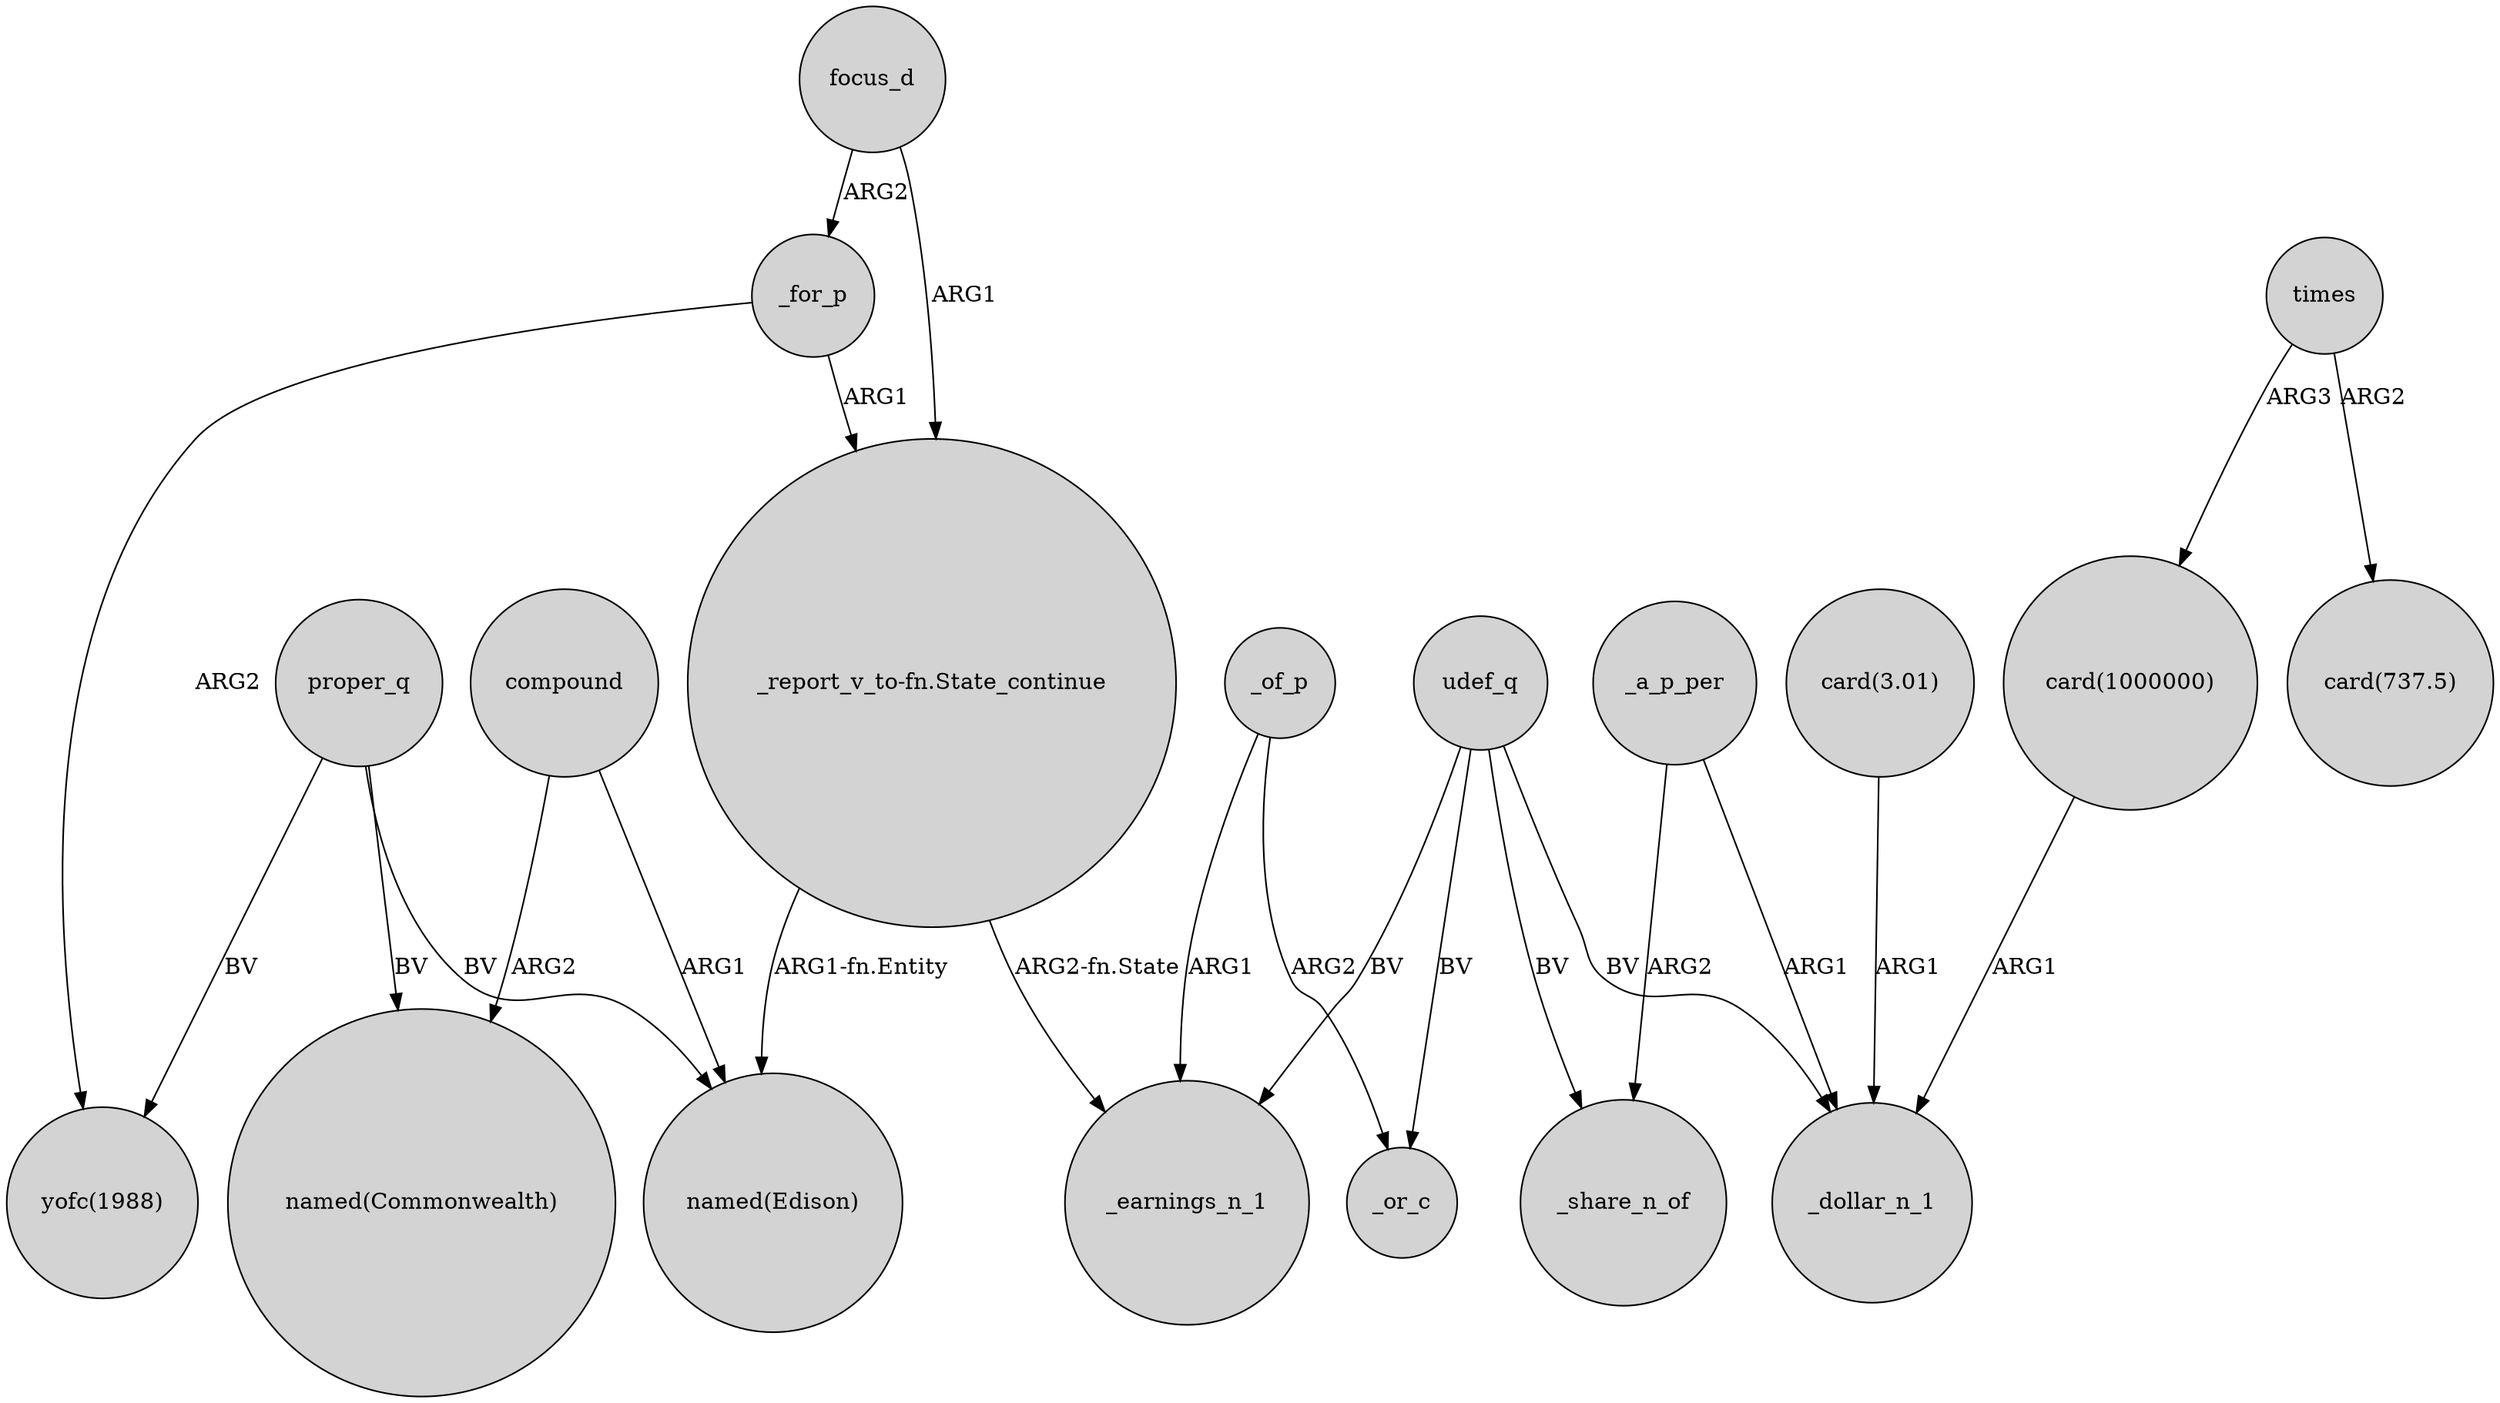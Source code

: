 digraph {
	node [shape=circle style=filled]
	"_report_v_to-fn.State_continue" -> "named(Edison)" [label="ARG1-fn.Entity"]
	udef_q -> _dollar_n_1 [label=BV]
	proper_q -> "named(Edison)" [label=BV]
	"_report_v_to-fn.State_continue" -> _earnings_n_1 [label="ARG2-fn.State"]
	udef_q -> _or_c [label=BV]
	focus_d -> _for_p [label=ARG2]
	_for_p -> "yofc(1988)" [label=ARG2]
	udef_q -> _earnings_n_1 [label=BV]
	_a_p_per -> _share_n_of [label=ARG2]
	focus_d -> "_report_v_to-fn.State_continue" [label=ARG1]
	_of_p -> _earnings_n_1 [label=ARG1]
	_for_p -> "_report_v_to-fn.State_continue" [label=ARG1]
	proper_q -> "named(Commonwealth)" [label=BV]
	udef_q -> _share_n_of [label=BV]
	times -> "card(737.5)" [label=ARG2]
	"card(3.01)" -> _dollar_n_1 [label=ARG1]
	"card(1000000)" -> _dollar_n_1 [label=ARG1]
	_of_p -> _or_c [label=ARG2]
	_a_p_per -> _dollar_n_1 [label=ARG1]
	proper_q -> "yofc(1988)" [label=BV]
	compound -> "named(Commonwealth)" [label=ARG2]
	compound -> "named(Edison)" [label=ARG1]
	times -> "card(1000000)" [label=ARG3]
}
